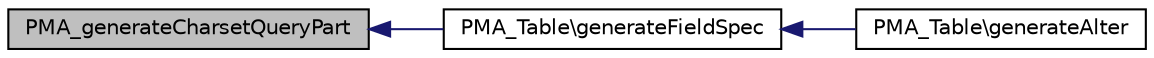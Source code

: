 digraph G
{
  edge [fontname="Helvetica",fontsize="10",labelfontname="Helvetica",labelfontsize="10"];
  node [fontname="Helvetica",fontsize="10",shape=record];
  rankdir="LR";
  Node1 [label="PMA_generateCharsetQueryPart",height=0.2,width=0.4,color="black", fillcolor="grey75", style="filled" fontcolor="black"];
  Node1 -> Node2 [dir="back",color="midnightblue",fontsize="10",style="solid",fontname="Helvetica"];
  Node2 [label="PMA_Table\\generateFieldSpec",height=0.2,width=0.4,color="black", fillcolor="white", style="filled",URL="$classPMA__Table.html#a1a714b2fa4ce6df3814101e0f646fbc4",tooltip="generates column specification for ALTER or CREATE TABLE syntax"];
  Node2 -> Node3 [dir="back",color="midnightblue",fontsize="10",style="solid",fontname="Helvetica"];
  Node3 [label="PMA_Table\\generateAlter",height=0.2,width=0.4,color="black", fillcolor="white", style="filled",URL="$classPMA__Table.html#a4b2cbbe10f1bfabaddf03c7b2c569d85",tooltip="Generates column specification for ALTER syntax."];
}
